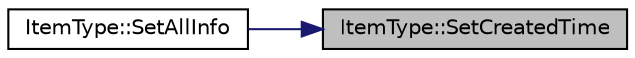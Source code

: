 digraph "ItemType::SetCreatedTime"
{
 // LATEX_PDF_SIZE
  edge [fontname="Helvetica",fontsize="10",labelfontname="Helvetica",labelfontsize="10"];
  node [fontname="Helvetica",fontsize="10",shape=record];
  rankdir="RL";
  Node194 [label="ItemType::SetCreatedTime",height=0.2,width=0.4,color="black", fillcolor="grey75", style="filled", fontcolor="black",tooltip="Set Created Time. @detail Do not use this except reading data!"];
  Node194 -> Node195 [dir="back",color="midnightblue",fontsize="10",style="solid",fontname="Helvetica"];
  Node195 [label="ItemType::SetAllInfo",height=0.2,width=0.4,color="black", fillcolor="white", style="filled",URL="$class_item_type.html#a1c62b9161ae9a36482c3c7d2982f098f",tooltip="Set Item All Info. (For Redefinition) @detail Do not use this except reading data!"];
}
